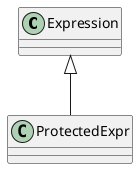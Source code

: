 @startuml 
' Protected Expression
skinparam groupInheritance 2

Expression <|-- ProtectedExpr

@enduml